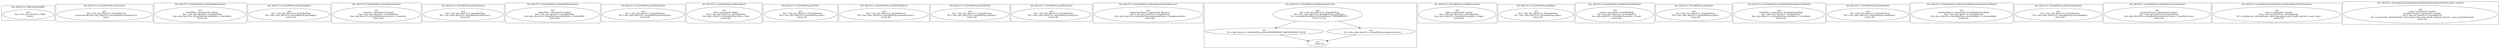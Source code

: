 digraph "33.ts" {
subgraph "cluster_@ts_files/33.ts: %dflt.[static]%dflt()" {
  label="@ts_files/33.ts: %dflt.[static]%dflt()";
  Node33220 [label="id:0
      this = this: @ts_files/33.ts: %dflt
      return"];
}
subgraph "cluster_@ts_files/33.ts: ActionBarProp.constructor()" {
  label="@ts_files/33.ts: ActionBarProp.constructor()";
  Node40860 [label="id:0
      this = this: @ts_files/33.ts: ActionBarProp
      instanceinvoke this.<@ts_files/33.ts: ActionBarProp.%instInit()>()
      return"];
}
subgraph "cluster_@ts_files/33.ts: ActionBarProp.setHasTabBar(boolean)" {
  label="@ts_files/33.ts: ActionBarProp.setHasTabBar(boolean)";
  Node47720 [label="id:0
      hasTabBar = parameter0: boolean
      this = this: @ts_files/33.ts: ActionBarProp
      this.<@ts_files/33.ts: ActionBarProp.hasTabBar> = hasTabBar
      return this"];
}
subgraph "cluster_@ts_files/33.ts: ActionBarProp.getHasTabBar()" {
  label="@ts_files/33.ts: ActionBarProp.getHasTabBar()";
  Node40240 [label="id:0
      this = this: @ts_files/33.ts: ActionBarProp
      %0 = this.<@ts_files/33.ts: ActionBarProp.hasTabBar>
      return %0"];
}
subgraph "cluster_@ts_files/33.ts: ActionBarProp.setLeftAction(Action)" {
  label="@ts_files/33.ts: ActionBarProp.setLeftAction(Action)";
  Node48030 [label="id:0
      leftAction = parameter0: Action
      this = this: @ts_files/33.ts: ActionBarProp
      this.<@ts_files/33.ts: ActionBarProp.leftAction> = leftAction
      return this"];
}
subgraph "cluster_@ts_files/33.ts: ActionBarProp.getLeftAction()" {
  label="@ts_files/33.ts: ActionBarProp.getLeftAction()";
  Node41850 [label="id:0
      this = this: @ts_files/33.ts: ActionBarProp
      %0 = this.<@ts_files/33.ts: ActionBarProp.leftAction>
      return %0"];
}
subgraph "cluster_@ts_files/33.ts: ActionBarProp.setIsHeadTitle(boolean)" {
  label="@ts_files/33.ts: ActionBarProp.setIsHeadTitle(boolean)";
  Node50040 [label="id:0
      isHeadTitle = parameter0: boolean
      this = this: @ts_files/33.ts: ActionBarProp
      this.<@ts_files/33.ts: ActionBarProp.isHeadTitle> = isHeadTitle
      return this"];
}
subgraph "cluster_@ts_files/33.ts: ActionBarProp.getIsHeadTitle()" {
  label="@ts_files/33.ts: ActionBarProp.getIsHeadTitle()";
  Node42560 [label="id:0
      this = this: @ts_files/33.ts: ActionBarProp
      %0 = this.<@ts_files/33.ts: ActionBarProp.isHeadTitle>
      return %0"];
}
subgraph "cluster_@ts_files/33.ts: ActionBarProp.setTitle(Object)" {
  label="@ts_files/33.ts: ActionBarProp.setTitle(Object)";
  Node43090 [label="id:0
      title = parameter0: Object
      this = this: @ts_files/33.ts: ActionBarProp
      this.<@ts_files/33.ts: ActionBarProp.title> = title
      return this"];
}
subgraph "cluster_@ts_files/33.ts: ActionBarProp.getTitle()" {
  label="@ts_files/33.ts: ActionBarProp.getTitle()";
  Node36980 [label="id:0
      this = this: @ts_files/33.ts: ActionBarProp
      %0 = this.<@ts_files/33.ts: ActionBarProp.title>
      return %0"];
}
subgraph "cluster_@ts_files/33.ts: ActionBarProp.setSubTitle(Object)" {
  label="@ts_files/33.ts: ActionBarProp.setSubTitle(Object)";
  Node46070 [label="id:0
      subTitle = parameter0: Object
      this = this: @ts_files/33.ts: ActionBarProp
      this.<@ts_files/33.ts: ActionBarProp.subTitle> = subTitle
      return this"];
}
subgraph "cluster_@ts_files/33.ts: ActionBarProp.getSubTitle()" {
  label="@ts_files/33.ts: ActionBarProp.getSubTitle()";
  Node39960 [label="id:0
      this = this: @ts_files/33.ts: ActionBarProp
      %0 = this.<@ts_files/33.ts: ActionBarProp.subTitle>
      return %0"];
}
subgraph "cluster_@ts_files/33.ts: ActionBarProp.setMenuList(Action[])" {
  label="@ts_files/33.ts: ActionBarProp.setMenuList(Action[])";
  Node48030 [label="id:0
      menuList = parameter0: Action[]
      this = this: @ts_files/33.ts: ActionBarProp
      this.<@ts_files/33.ts: ActionBarProp.menuList> = menuList
      return this"];
}
subgraph "cluster_@ts_files/33.ts: ActionBarProp.getMenuList()" {
  label="@ts_files/33.ts: ActionBarProp.getMenuList()";
  Node40010 [label="id:0
      this = this: @ts_files/33.ts: ActionBarProp
      %0 = this.<@ts_files/33.ts: ActionBarProp.menuList>
      return %0"];
}
subgraph "cluster_@ts_files/33.ts: ActionBarProp.setBackgroundColor(Resource)" {
  label="@ts_files/33.ts: ActionBarProp.setBackgroundColor(Resource)";
  Node55710 [label="id:0
      backgroundColor = parameter0: Resource
      this = this: @ts_files/33.ts: ActionBarProp
      this.<@ts_files/33.ts: ActionBarProp.backgroundColor> = backgroundColor
      return this"];
}
subgraph "cluster_@ts_files/33.ts: ActionBarProp.getBackgroundColor()" {
  label="@ts_files/33.ts: ActionBarProp.getBackgroundColor()";
  Node47190 [label="id:0
      this = this: @ts_files/33.ts: ActionBarProp
      %0 = this.<@ts_files/33.ts: ActionBarProp.colorMode>
      %1 = ActionBarColorMode.<@%unk/%unk: .TRANSPARENT>
      if %0 === %1"];
  Node47191 [label="id:1
      %2 = @ts_files/33.ts: ActionBarProp.[static]TRANSPARENT_BACKGROUND_COLOR"];
  Node47192 [label="id:2
      %2 = this.<@ts_files/33.ts: ActionBarProp.backgroundColor>"];
  Node47193 [label="id:3
      return %2"];
  Node47190 -> Node47191;
  Node47190 -> Node47192;
  Node47191 -> Node47193;
  Node47192 -> Node47193;
}
subgraph "cluster_@ts_files/33.ts: ActionBarProp.setAlpha(number)" {
  label="@ts_files/33.ts: ActionBarProp.setAlpha(number)";
  Node43310 [label="id:0
      alpha = parameter0: number
      this = this: @ts_files/33.ts: ActionBarProp
      this.<@ts_files/33.ts: ActionBarProp.alpha> = alpha
      return this"];
}
subgraph "cluster_@ts_files/33.ts: ActionBarProp.getAlpha()" {
  label="@ts_files/33.ts: ActionBarProp.getAlpha()";
  Node36700 [label="id:0
      this = this: @ts_files/33.ts: ActionBarProp
      %0 = this.<@ts_files/33.ts: ActionBarProp.alpha>
      return %0"];
}
subgraph "cluster_@ts_files/33.ts: ActionBarProp.setMode(ActionBarMode)" {
  label="@ts_files/33.ts: ActionBarProp.setMode(ActionBarMode)";
  Node48570 [label="id:0
      mode = parameter0: ActionBarMode
      this = this: @ts_files/33.ts: ActionBarProp
      this.<@ts_files/33.ts: ActionBarProp.mode> = mode
      return this"];
}
subgraph "cluster_@ts_files/33.ts: ActionBarProp.getMode()" {
  label="@ts_files/33.ts: ActionBarProp.getMode()";
  Node35730 [label="id:0
      this = this: @ts_files/33.ts: ActionBarProp
      %0 = this.<@ts_files/33.ts: ActionBarProp.mode>
      return %0"];
}
subgraph "cluster_@ts_files/33.ts: ActionBarProp.setColorMode(ActionBarColorMode)" {
  label="@ts_files/33.ts: ActionBarProp.setColorMode(ActionBarColorMode)";
  Node58790 [label="id:0
      colorMode = parameter0: ActionBarColorMode
      this = this: @ts_files/33.ts: ActionBarProp
      this.<@ts_files/33.ts: ActionBarProp.colorMode> = colorMode
      return this"];
}
subgraph "cluster_@ts_files/33.ts: ActionBarProp.getColorMode()" {
  label="@ts_files/33.ts: ActionBarProp.getColorMode()";
  Node40840 [label="id:0
      this = this: @ts_files/33.ts: ActionBarProp
      %0 = this.<@ts_files/33.ts: ActionBarProp.colorMode>
      return %0"];
}
subgraph "cluster_@ts_files/33.ts: ActionBarProp.setSelectionMode(ActionBarSelectionMode)" {
  label="@ts_files/33.ts: ActionBarProp.setSelectionMode(ActionBarSelectionMode)";
  Node67250 [label="id:0
      selectionMode = parameter0: ActionBarSelectionMode
      this = this: @ts_files/33.ts: ActionBarProp
      this.<@ts_files/33.ts: ActionBarProp.selectionMode> = selectionMode
      return this"];
}
subgraph "cluster_@ts_files/33.ts: ActionBarProp.getSelectionMode()" {
  label="@ts_files/33.ts: ActionBarProp.getSelectionMode()";
  Node45070 [label="id:0
      this = this: @ts_files/33.ts: ActionBarProp
      %0 = this.<@ts_files/33.ts: ActionBarProp.selectionMode>
      return %0"];
}
subgraph "cluster_@ts_files/33.ts: ActionBarProp.setMaxSelectCount(number)" {
  label="@ts_files/33.ts: ActionBarProp.setMaxSelectCount(number)";
  Node52680 [label="id:0
      maxSelectCount = parameter0: number
      this = this: @ts_files/33.ts: ActionBarProp
      this.<@ts_files/33.ts: ActionBarProp.maxSelectCount> = maxSelectCount
      return this"];
}
subgraph "cluster_@ts_files/33.ts: ActionBarProp.getMaxSelectCount()" {
  label="@ts_files/33.ts: ActionBarProp.getMaxSelectCount()";
  Node46070 [label="id:0
      this = this: @ts_files/33.ts: ActionBarProp
      %0 = this.<@ts_files/33.ts: ActionBarProp.maxSelectCount>
      return %0"];
}
subgraph "cluster_@ts_files/33.ts: ActionBarProp.[static]getCountDetailSelectedTitle(number)" {
  label="@ts_files/33.ts: ActionBarProp.[static]getCountDetailSelectedTitle(number)";
  Node71040 [label="id:0
      count = parameter0: number
      this = this: @ts_files/33.ts: ActionBarProp
      %0 = staticinvoke <@%unk/%unk: .$r()>('app.plural.count_details_selected', count, count)
      return %0"];
}
subgraph "cluster_@ts_files/33.ts: ActionBarProp.[static]getCountDetailExternalSelectedTitle(number, number)" {
  label="@ts_files/33.ts: ActionBarProp.[static]getCountDetailExternalSelectedTitle(number, number)";
  Node86640 [label="id:0
      count = parameter0: number
      maxSelectCount = parameter1: number
      this = this: @ts_files/33.ts: ActionBarProp
      %0 = staticinvoke <@%unk/%unk: .$r()>('app.string.count_details_external_selected', count, maxSelectCount)
      return %0"];
}
}
